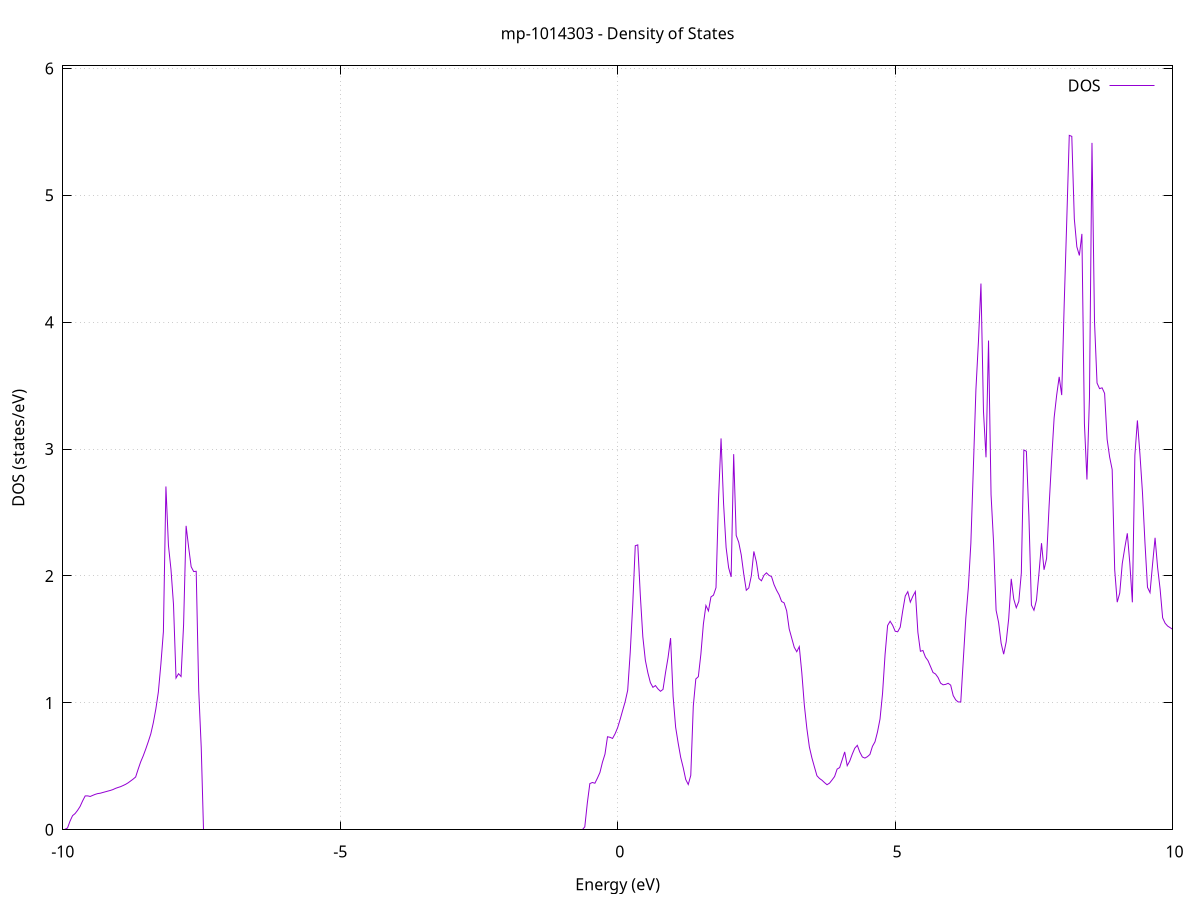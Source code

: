 set title 'mp-1014303 - Density of States'
set xlabel 'Energy (eV)'
set ylabel 'DOS (states/eV)'
set grid
set xrange [-10:10]
set yrange [0:6.020]
set xzeroaxis lt -1
set terminal png size 800,600
set output 'mp-1014303_dos_gnuplot.png'
plot '-' using 1:2 with lines title 'DOS'
-40.430500 0.000000
-40.385000 0.000000
-40.339500 0.000000
-40.294100 0.000000
-40.248600 0.000000
-40.203100 0.000000
-40.157600 0.000000
-40.112100 0.000000
-40.066700 0.000000
-40.021200 0.000000
-39.975700 0.000000
-39.930200 0.000000
-39.884800 0.000000
-39.839300 0.000000
-39.793800 0.000000
-39.748300 0.000000
-39.702800 0.000000
-39.657400 0.000000
-39.611900 0.000000
-39.566400 0.000000
-39.520900 0.000000
-39.475500 0.000000
-39.430000 0.000000
-39.384500 0.000000
-39.339000 0.000000
-39.293500 0.000000
-39.248100 0.000000
-39.202600 0.000000
-39.157100 0.000000
-39.111600 0.000000
-39.066200 0.000000
-39.020700 0.000000
-38.975200 0.000000
-38.929700 0.000000
-38.884200 0.000000
-38.838800 0.000000
-38.793300 0.000000
-38.747800 0.000000
-38.702300 0.000000
-38.656900 0.000000
-38.611400 0.000000
-38.565900 0.000000
-38.520400 0.000000
-38.474900 0.000000
-38.429500 0.000000
-38.384000 0.000000
-38.338500 0.000000
-38.293000 0.000000
-38.247600 0.000000
-38.202100 0.000000
-38.156600 0.000000
-38.111100 0.000000
-38.065600 0.000000
-38.020200 0.000000
-37.974700 0.000000
-37.929200 0.000000
-37.883700 0.000000
-37.838300 0.000000
-37.792800 0.000000
-37.747300 0.000000
-37.701800 0.000000
-37.656400 0.000000
-37.610900 0.000000
-37.565400 0.000000
-37.519900 0.000000
-37.474400 0.000000
-37.429000 0.000000
-37.383500 0.000000
-37.338000 0.000000
-37.292500 0.000000
-37.247100 0.000000
-37.201600 0.000000
-37.156100 0.000000
-37.110600 0.000000
-37.065100 0.000000
-37.019700 0.000000
-36.974200 0.000000
-36.928700 0.000000
-36.883200 0.000000
-36.837800 0.000000
-36.792300 0.000000
-36.746800 0.000000
-36.701300 0.000000
-36.655800 0.000000
-36.610400 0.000000
-36.564900 0.000000
-36.519400 0.000000
-36.473900 0.000000
-36.428500 0.000000
-36.383000 0.000000
-36.337500 0.000000
-36.292000 6.058200
-36.246500 19.103900
-36.201100 13.047900
-36.155600 13.701500
-36.110100 14.229700
-36.064600 20.672600
-36.019200 0.000000
-35.973700 0.000000
-35.928200 0.771300
-35.882700 3.940100
-35.837200 12.112000
-35.791800 35.604000
-35.746300 0.000000
-35.700800 0.000000
-35.655300 0.000000
-35.609900 8.548700
-35.564400 14.185200
-35.518900 0.000000
-35.473400 0.000000
-35.427900 15.882300
-35.382500 11.899300
-35.337000 0.000000
-35.291500 0.000000
-35.246000 0.000000
-35.200600 0.000000
-35.155100 0.000000
-35.109600 0.000000
-35.064100 0.000000
-35.018600 0.000000
-34.973200 0.000000
-34.927700 0.000000
-34.882200 0.000000
-34.836700 0.000000
-34.791300 0.000000
-34.745800 0.000000
-34.700300 0.000000
-34.654800 0.000000
-34.609300 0.000000
-34.563900 0.000000
-34.518400 0.000000
-34.472900 0.000000
-34.427400 0.000000
-34.382000 0.000000
-34.336500 0.000000
-34.291000 0.000000
-34.245500 0.000000
-34.200000 0.000000
-34.154600 0.000000
-34.109100 0.000000
-34.063600 0.000000
-34.018100 0.000000
-33.972700 0.000000
-33.927200 0.000000
-33.881700 0.000000
-33.836200 0.000000
-33.790700 0.000000
-33.745300 0.000000
-33.699800 0.000000
-33.654300 0.000000
-33.608800 0.000000
-33.563400 0.000000
-33.517900 0.000000
-33.472400 0.000000
-33.426900 0.000000
-33.381500 0.000000
-33.336000 0.000000
-33.290500 0.000000
-33.245000 0.000000
-33.199500 0.000000
-33.154100 0.000000
-33.108600 0.000000
-33.063100 0.000000
-33.017600 0.000000
-32.972200 0.000000
-32.926700 0.000000
-32.881200 0.000000
-32.835700 0.000000
-32.790200 0.000000
-32.744800 0.000000
-32.699300 0.000000
-32.653800 0.000000
-32.608300 0.000000
-32.562900 0.000000
-32.517400 0.000000
-32.471900 0.000000
-32.426400 0.000000
-32.380900 0.000000
-32.335500 0.000000
-32.290000 0.000000
-32.244500 0.000000
-32.199000 0.000000
-32.153600 0.000000
-32.108100 0.000000
-32.062600 0.000000
-32.017100 0.000000
-31.971600 0.000000
-31.926200 0.000000
-31.880700 0.000000
-31.835200 0.000000
-31.789700 0.000000
-31.744300 0.000000
-31.698800 0.000000
-31.653300 0.000000
-31.607800 0.000000
-31.562300 0.000000
-31.516900 0.000000
-31.471400 0.000000
-31.425900 0.000000
-31.380400 0.000000
-31.335000 0.000000
-31.289500 0.000000
-31.244000 0.000000
-31.198500 0.000000
-31.153000 0.000000
-31.107600 0.000000
-31.062100 0.000000
-31.016600 0.000000
-30.971100 0.000000
-30.925700 0.000000
-30.880200 0.000000
-30.834700 0.000000
-30.789200 0.000000
-30.743700 0.000000
-30.698300 0.000000
-30.652800 0.000000
-30.607300 0.000000
-30.561800 0.000000
-30.516400 0.000000
-30.470900 0.000000
-30.425400 0.000000
-30.379900 0.000000
-30.334400 0.000000
-30.289000 0.000000
-30.243500 0.000000
-30.198000 0.000000
-30.152500 0.000000
-30.107100 0.000000
-30.061600 0.000000
-30.016100 0.000000
-29.970600 0.000000
-29.925100 0.000000
-29.879700 0.000000
-29.834200 0.000000
-29.788700 0.000000
-29.743200 0.000000
-29.697800 0.000000
-29.652300 0.000000
-29.606800 0.000000
-29.561300 0.000000
-29.515800 0.000000
-29.470400 0.000000
-29.424900 0.000000
-29.379400 0.000000
-29.333900 0.000000
-29.288500 0.000000
-29.243000 0.000000
-29.197500 0.000000
-29.152000 0.000000
-29.106600 0.000000
-29.061100 0.000000
-29.015600 0.000000
-28.970100 0.000000
-28.924600 0.000000
-28.879200 0.000000
-28.833700 0.000000
-28.788200 0.000000
-28.742700 0.000000
-28.697300 0.000000
-28.651800 0.000000
-28.606300 0.000000
-28.560800 0.000000
-28.515300 0.000000
-28.469900 0.000000
-28.424400 0.000000
-28.378900 0.000000
-28.333400 0.000000
-28.288000 0.000000
-28.242500 0.000000
-28.197000 0.000000
-28.151500 0.000000
-28.106000 0.000000
-28.060600 0.000000
-28.015100 0.000000
-27.969600 0.000000
-27.924100 0.000000
-27.878700 0.000000
-27.833200 0.000000
-27.787700 0.000000
-27.742200 0.000000
-27.696700 0.000000
-27.651300 0.000000
-27.605800 0.000000
-27.560300 0.000000
-27.514800 0.000000
-27.469400 0.000000
-27.423900 0.000000
-27.378400 0.000000
-27.332900 0.000000
-27.287400 0.000000
-27.242000 0.000000
-27.196500 0.000000
-27.151000 0.000000
-27.105500 0.000000
-27.060100 0.000000
-27.014600 0.000000
-26.969100 0.000000
-26.923600 0.000000
-26.878100 0.000000
-26.832700 0.000000
-26.787200 0.000000
-26.741700 0.000000
-26.696200 0.000000
-26.650800 0.000000
-26.605300 0.000000
-26.559800 0.000000
-26.514300 0.000000
-26.468800 0.000000
-26.423400 0.000000
-26.377900 0.000000
-26.332400 0.000000
-26.286900 0.000000
-26.241500 0.000000
-26.196000 0.000000
-26.150500 0.000000
-26.105000 0.000000
-26.059500 0.000000
-26.014100 0.000000
-25.968600 0.000000
-25.923100 0.000000
-25.877600 0.000000
-25.832200 0.000000
-25.786700 0.000000
-25.741200 0.000000
-25.695700 0.000000
-25.650200 0.000000
-25.604800 0.000000
-25.559300 0.000000
-25.513800 0.000000
-25.468300 0.000000
-25.422900 0.000000
-25.377400 0.000000
-25.331900 0.000000
-25.286400 0.000000
-25.240900 0.000000
-25.195500 0.000000
-25.150000 0.000000
-25.104500 0.000000
-25.059000 0.000000
-25.013600 0.000000
-24.968100 0.000000
-24.922600 0.000000
-24.877100 0.000000
-24.831700 0.000000
-24.786200 0.000000
-24.740700 0.000000
-24.695200 0.000000
-24.649700 0.000000
-24.604300 0.000000
-24.558800 0.000000
-24.513300 0.000000
-24.467800 0.000000
-24.422400 0.000000
-24.376900 0.000000
-24.331400 0.000000
-24.285900 0.000000
-24.240400 0.000000
-24.195000 0.000000
-24.149500 0.000000
-24.104000 0.000000
-24.058500 0.000000
-24.013100 0.000000
-23.967600 0.000000
-23.922100 0.000000
-23.876600 0.000000
-23.831100 0.000000
-23.785700 0.000000
-23.740200 0.000000
-23.694700 0.000000
-23.649200 0.000000
-23.603800 0.000000
-23.558300 0.000000
-23.512800 0.000000
-23.467300 0.000000
-23.421800 0.000000
-23.376400 0.000000
-23.330900 0.000000
-23.285400 0.000000
-23.239900 0.000000
-23.194500 0.000000
-23.149000 0.000000
-23.103500 0.000000
-23.058000 0.000000
-23.012500 0.000000
-22.967100 0.000000
-22.921600 0.000000
-22.876100 0.000000
-22.830600 0.000000
-22.785200 0.000000
-22.739700 0.000000
-22.694200 0.000000
-22.648700 0.000000
-22.603200 0.000000
-22.557800 0.000000
-22.512300 0.000000
-22.466800 0.000000
-22.421300 0.000000
-22.375900 0.000000
-22.330400 0.000000
-22.284900 0.000000
-22.239400 0.000000
-22.193900 0.000000
-22.148500 0.000000
-22.103000 0.000000
-22.057500 0.000000
-22.012000 0.000000
-21.966600 0.000000
-21.921100 0.000000
-21.875600 0.000000
-21.830100 0.000000
-21.784600 0.000000
-21.739200 0.000000
-21.693700 0.000000
-21.648200 0.000000
-21.602700 0.000000
-21.557300 0.000000
-21.511800 0.000000
-21.466300 0.000000
-21.420800 0.000000
-21.375300 0.000000
-21.329900 0.000000
-21.284400 0.000000
-21.238900 0.000000
-21.193400 0.000000
-21.148000 0.000000
-21.102500 0.000000
-21.057000 0.000000
-21.011500 0.000000
-20.966000 0.000000
-20.920600 0.000000
-20.875100 0.000000
-20.829600 0.000000
-20.784100 0.000000
-20.738700 0.000000
-20.693200 0.000000
-20.647700 0.000000
-20.602200 0.000000
-20.556800 0.000000
-20.511300 0.000000
-20.465800 0.000000
-20.420300 0.000000
-20.374800 0.000000
-20.329400 0.000000
-20.283900 0.000000
-20.238400 0.000000
-20.192900 0.000000
-20.147500 0.000000
-20.102000 0.000000
-20.056500 0.000000
-20.011000 0.000000
-19.965500 0.000000
-19.920100 0.000000
-19.874600 0.000000
-19.829100 0.000000
-19.783600 0.000000
-19.738200 0.000000
-19.692700 0.000000
-19.647200 0.000000
-19.601700 0.000000
-19.556200 0.000000
-19.510800 0.000000
-19.465300 0.000000
-19.419800 0.000000
-19.374300 0.000000
-19.328900 0.000000
-19.283400 0.000000
-19.237900 0.000000
-19.192400 0.000000
-19.146900 0.000000
-19.101500 0.000000
-19.056000 0.000000
-19.010500 0.000000
-18.965000 0.000000
-18.919600 0.000000
-18.874100 0.000000
-18.828600 0.000000
-18.783100 0.000000
-18.737600 0.000000
-18.692200 0.000000
-18.646700 0.000000
-18.601200 0.000000
-18.555700 0.000000
-18.510300 0.000000
-18.464800 0.000000
-18.419300 0.000000
-18.373800 0.000000
-18.328300 0.000000
-18.282900 0.000000
-18.237400 0.000000
-18.191900 0.000000
-18.146400 0.000000
-18.101000 0.000000
-18.055500 0.000000
-18.010000 0.000000
-17.964500 0.000000
-17.919000 0.000000
-17.873600 0.000000
-17.828100 0.000000
-17.782600 0.000000
-17.737100 0.000000
-17.691700 0.000000
-17.646200 0.000000
-17.600700 0.000000
-17.555200 0.000000
-17.509700 0.000000
-17.464300 0.000000
-17.418800 0.000000
-17.373300 0.000000
-17.327800 0.000000
-17.282400 0.000000
-17.236900 0.000000
-17.191400 0.000000
-17.145900 0.000000
-17.100400 0.000000
-17.055000 0.000000
-17.009500 0.000000
-16.964000 0.000000
-16.918500 0.000000
-16.873100 0.000000
-16.827600 0.000000
-16.782100 0.000000
-16.736600 0.000000
-16.691100 0.000000
-16.645700 0.000000
-16.600200 0.000000
-16.554700 0.000000
-16.509200 0.000000
-16.463800 0.000000
-16.418300 0.000000
-16.372800 0.000000
-16.327300 0.000000
-16.281900 0.000000
-16.236400 0.000000
-16.190900 0.000000
-16.145400 0.000000
-16.099900 0.000000
-16.054500 0.000000
-16.009000 0.000000
-15.963500 0.000000
-15.918000 0.000000
-15.872600 0.000000
-15.827100 0.000000
-15.781600 0.000000
-15.736100 0.000000
-15.690600 0.000000
-15.645200 0.000000
-15.599700 0.000000
-15.554200 0.000000
-15.508700 0.000000
-15.463300 0.000000
-15.417800 0.000000
-15.372300 0.000000
-15.326800 0.000000
-15.281300 0.000000
-15.235900 0.000000
-15.190400 0.000000
-15.144900 0.000000
-15.099400 0.000000
-15.054000 0.000000
-15.008500 0.000000
-14.963000 0.000000
-14.917500 0.000000
-14.872000 0.000000
-14.826600 0.000000
-14.781100 0.000000
-14.735600 0.000000
-14.690100 0.000000
-14.644700 0.000000
-14.599200 0.000000
-14.553700 0.000000
-14.508200 0.000000
-14.462700 0.000000
-14.417300 0.000000
-14.371800 0.000000
-14.326300 0.000000
-14.280800 0.000000
-14.235400 0.000000
-14.189900 0.000000
-14.144400 0.000000
-14.098900 0.000000
-14.053400 0.000000
-14.008000 0.000000
-13.962500 0.000000
-13.917000 0.000000
-13.871500 0.000000
-13.826100 0.000000
-13.780600 0.000000
-13.735100 0.000000
-13.689600 0.000000
-13.644100 0.000000
-13.598700 0.000000
-13.553200 0.000000
-13.507700 0.000000
-13.462200 0.000000
-13.416800 0.000000
-13.371300 0.000000
-13.325800 0.000000
-13.280300 0.000000
-13.234800 0.000000
-13.189400 0.000000
-13.143900 0.000000
-13.098400 0.000000
-13.052900 0.000000
-13.007500 0.000000
-12.962000 0.000000
-12.916500 0.000000
-12.871000 0.000000
-12.825500 0.000000
-12.780100 0.000000
-12.734600 0.000000
-12.689100 0.000000
-12.643600 0.000000
-12.598200 0.000000
-12.552700 0.000000
-12.507200 0.000000
-12.461700 0.000000
-12.416200 0.000000
-12.370800 0.000000
-12.325300 0.000000
-12.279800 0.000000
-12.234300 0.000000
-12.188900 0.000000
-12.143400 0.000000
-12.097900 0.000000
-12.052400 0.000000
-12.007000 0.000000
-11.961500 0.000000
-11.916000 0.000000
-11.870500 0.000000
-11.825000 0.000000
-11.779600 0.000000
-11.734100 0.000000
-11.688600 0.000000
-11.643100 0.000000
-11.597700 0.000000
-11.552200 0.000000
-11.506700 0.000000
-11.461200 0.000000
-11.415700 0.000000
-11.370300 0.000000
-11.324800 0.000000
-11.279300 0.000000
-11.233800 0.000000
-11.188400 0.000000
-11.142900 0.000000
-11.097400 0.000000
-11.051900 0.000000
-11.006400 0.000000
-10.961000 0.000000
-10.915500 0.000000
-10.870000 0.000000
-10.824500 0.000000
-10.779100 0.000000
-10.733600 0.000000
-10.688100 0.000000
-10.642600 0.000000
-10.597100 0.000000
-10.551700 0.000000
-10.506200 0.000000
-10.460700 0.000000
-10.415200 0.000000
-10.369800 0.000000
-10.324300 0.000000
-10.278800 0.000000
-10.233300 0.000000
-10.187800 0.000000
-10.142400 0.000000
-10.096900 0.000000
-10.051400 0.000000
-10.005900 0.000000
-9.960500 0.000000
-9.915000 0.014100
-9.869500 0.068200
-9.824000 0.111200
-9.778500 0.127700
-9.733100 0.153400
-9.687600 0.184400
-9.642100 0.228200
-9.596600 0.266700
-9.551200 0.267200
-9.505700 0.262500
-9.460200 0.271200
-9.414700 0.279300
-9.369200 0.285300
-9.323800 0.288100
-9.278300 0.293900
-9.232800 0.299300
-9.187300 0.304900
-9.141900 0.310200
-9.096400 0.316800
-9.050900 0.326100
-9.005400 0.333200
-8.959900 0.339500
-8.914500 0.348400
-8.869000 0.357900
-8.823500 0.369800
-8.778000 0.384400
-8.732600 0.399100
-8.687100 0.415900
-8.641600 0.477500
-8.596100 0.535200
-8.550600 0.582300
-8.505200 0.635900
-8.459700 0.693600
-8.414200 0.755200
-8.368700 0.842900
-8.323300 0.951100
-8.277800 1.085300
-8.232300 1.304600
-8.186800 1.561200
-8.141300 2.705200
-8.095900 2.240600
-8.050400 2.052700
-8.004900 1.776700
-7.959400 1.195700
-7.914000 1.229800
-7.868500 1.208000
-7.823000 1.613700
-7.777500 2.395300
-7.732100 2.227000
-7.686600 2.073400
-7.641100 2.034900
-7.595600 2.037100
-7.550100 1.097200
-7.504700 0.647200
-7.459200 0.000000
-7.413700 0.000000
-7.368200 0.000000
-7.322800 0.000000
-7.277300 0.000000
-7.231800 0.000000
-7.186300 0.000000
-7.140800 0.000000
-7.095400 0.000000
-7.049900 0.000000
-7.004400 0.000000
-6.958900 0.000000
-6.913500 0.000000
-6.868000 0.000000
-6.822500 0.000000
-6.777000 0.000000
-6.731500 0.000000
-6.686100 0.000000
-6.640600 0.000000
-6.595100 0.000000
-6.549600 0.000000
-6.504200 0.000000
-6.458700 0.000000
-6.413200 0.000000
-6.367700 0.000000
-6.322200 0.000000
-6.276800 0.000000
-6.231300 0.000000
-6.185800 0.000000
-6.140300 0.000000
-6.094900 0.000000
-6.049400 0.000000
-6.003900 0.000000
-5.958400 0.000000
-5.912900 0.000000
-5.867500 0.000000
-5.822000 0.000000
-5.776500 0.000000
-5.731000 0.000000
-5.685600 0.000000
-5.640100 0.000000
-5.594600 0.000000
-5.549100 0.000000
-5.503600 0.000000
-5.458200 0.000000
-5.412700 0.000000
-5.367200 0.000000
-5.321700 0.000000
-5.276300 0.000000
-5.230800 0.000000
-5.185300 0.000000
-5.139800 0.000000
-5.094300 0.000000
-5.048900 0.000000
-5.003400 0.000000
-4.957900 0.000000
-4.912400 0.000000
-4.867000 0.000000
-4.821500 0.000000
-4.776000 0.000000
-4.730500 0.000000
-4.685000 0.000000
-4.639600 0.000000
-4.594100 0.000000
-4.548600 0.000000
-4.503100 0.000000
-4.457700 0.000000
-4.412200 0.000000
-4.366700 0.000000
-4.321200 0.000000
-4.275700 0.000000
-4.230300 0.000000
-4.184800 0.000000
-4.139300 0.000000
-4.093800 0.000000
-4.048400 0.000000
-4.002900 0.000000
-3.957400 0.000000
-3.911900 0.000000
-3.866400 0.000000
-3.821000 0.000000
-3.775500 0.000000
-3.730000 0.000000
-3.684500 0.000000
-3.639100 0.000000
-3.593600 0.000000
-3.548100 0.000000
-3.502600 0.000000
-3.457200 0.000000
-3.411700 0.000000
-3.366200 0.000000
-3.320700 0.000000
-3.275200 0.000000
-3.229800 0.000000
-3.184300 0.000000
-3.138800 0.000000
-3.093300 0.000000
-3.047900 0.000000
-3.002400 0.000000
-2.956900 0.000000
-2.911400 0.000000
-2.865900 0.000000
-2.820500 0.000000
-2.775000 0.000000
-2.729500 0.000000
-2.684000 0.000000
-2.638600 0.000000
-2.593100 0.000000
-2.547600 0.000000
-2.502100 0.000000
-2.456600 0.000000
-2.411200 0.000000
-2.365700 0.000000
-2.320200 0.000000
-2.274700 0.000000
-2.229300 0.000000
-2.183800 0.000000
-2.138300 0.000000
-2.092800 0.000000
-2.047300 0.000000
-2.001900 0.000000
-1.956400 0.000000
-1.910900 0.000000
-1.865400 0.000000
-1.820000 0.000000
-1.774500 0.000000
-1.729000 0.000000
-1.683500 0.000000
-1.638000 0.000000
-1.592600 0.000000
-1.547100 0.000000
-1.501600 0.000000
-1.456100 0.000000
-1.410700 0.000000
-1.365200 0.000000
-1.319700 0.000000
-1.274200 0.000000
-1.228700 0.000000
-1.183300 0.000000
-1.137800 0.000000
-1.092300 0.000000
-1.046800 0.000000
-1.001400 0.000000
-0.955900 0.000000
-0.910400 0.000000
-0.864900 0.000000
-0.819400 0.000000
-0.774000 0.000000
-0.728500 0.000000
-0.683000 0.000000
-0.637500 0.000000
-0.592100 0.022900
-0.546600 0.210800
-0.501100 0.363800
-0.455600 0.372700
-0.410100 0.366900
-0.364700 0.406800
-0.319200 0.451300
-0.273700 0.532200
-0.228200 0.596100
-0.182800 0.733100
-0.137300 0.728600
-0.091800 0.719800
-0.046300 0.756300
-0.000800 0.803900
0.044600 0.869000
0.090100 0.940200
0.135600 1.009700
0.181100 1.099500
0.226500 1.395200
0.272000 1.775200
0.317500 2.238400
0.363000 2.245200
0.408500 1.849000
0.453900 1.521300
0.499400 1.335500
0.544900 1.236700
0.590400 1.159200
0.635800 1.122500
0.681300 1.136500
0.726800 1.110100
0.772300 1.091400
0.817700 1.106400
0.863200 1.239300
0.908700 1.357400
0.954200 1.510600
0.999700 1.050800
1.045100 0.808800
1.090600 0.683600
1.136100 0.570900
1.181600 0.490100
1.227000 0.396400
1.272500 0.356700
1.318000 0.428500
1.363500 0.975300
1.409000 1.188600
1.454400 1.206600
1.499900 1.383000
1.545400 1.621900
1.590900 1.767500
1.636300 1.724700
1.681800 1.835100
1.727300 1.848900
1.772800 1.908000
1.818300 2.608500
1.863700 3.084200
1.909200 2.570000
1.954700 2.225100
2.000200 2.065600
2.045600 1.992400
2.091100 2.960300
2.136600 2.319700
2.182100 2.265600
2.227600 2.166200
2.273000 2.014500
2.318500 1.887500
2.364000 1.906000
2.409500 2.001600
2.454900 2.193700
2.500400 2.110900
2.545900 1.980200
2.591400 1.962200
2.636900 2.005500
2.682300 2.024900
2.727800 2.004800
2.773300 1.995500
2.818800 1.931900
2.864200 1.887700
2.909700 1.851600
2.955200 1.799300
3.000700 1.787900
3.046200 1.725300
3.091600 1.583100
3.137100 1.510800
3.182600 1.438000
3.228100 1.403100
3.273500 1.443300
3.319000 1.237800
3.364500 0.983400
3.410000 0.799000
3.455500 0.652600
3.500900 0.566600
3.546400 0.495300
3.591900 0.425700
3.637400 0.404500
3.682800 0.390500
3.728300 0.371600
3.773800 0.355000
3.819300 0.367700
3.864800 0.392900
3.910200 0.419700
3.955700 0.478200
4.001200 0.490200
4.046700 0.551100
4.092100 0.613700
4.137600 0.505200
4.183100 0.541700
4.228600 0.595900
4.274100 0.642900
4.319500 0.665400
4.365000 0.611800
4.410500 0.573700
4.456000 0.565000
4.501400 0.576000
4.546900 0.593800
4.592400 0.657600
4.637900 0.693100
4.683300 0.771100
4.728800 0.872900
4.774300 1.074600
4.819800 1.381500
4.865300 1.609500
4.910700 1.643500
4.956200 1.611600
5.001700 1.564800
5.047200 1.560300
5.092600 1.596300
5.138100 1.725900
5.183600 1.842200
5.229100 1.876300
5.274600 1.794000
5.320000 1.839900
5.365500 1.877300
5.411000 1.556800
5.456500 1.406700
5.501900 1.412800
5.547400 1.360600
5.592900 1.333300
5.638400 1.287000
5.683900 1.239600
5.729300 1.227500
5.774800 1.199800
5.820300 1.155600
5.865800 1.142400
5.911200 1.145800
5.956700 1.154300
6.002200 1.139900
6.047700 1.057400
6.093200 1.023200
6.138600 1.007000
6.184100 1.007300
6.229600 1.339800
6.275100 1.668100
6.320500 1.908500
6.366000 2.257600
6.411500 2.859800
6.457000 3.467900
6.502500 3.847800
6.547900 4.304500
6.593400 3.296100
6.638900 2.935100
6.684400 3.855300
6.729800 2.641500
6.775300 2.264400
6.820800 1.730100
6.866300 1.632600
6.911800 1.469300
6.957200 1.383700
7.002700 1.480700
7.048200 1.665600
7.093700 1.977700
7.139100 1.818100
7.184600 1.749900
7.230100 1.799800
7.275600 2.023300
7.321100 2.992900
7.366500 2.983100
7.412000 2.471300
7.457500 1.770900
7.503000 1.729800
7.548400 1.810000
7.593900 2.023500
7.639400 2.258600
7.684900 2.048900
7.730400 2.137100
7.775800 2.550800
7.821300 2.913800
7.866800 3.247400
7.912300 3.424900
7.957700 3.569400
8.003200 3.425500
8.048700 4.148900
8.094200 4.799500
8.139700 5.472500
8.185100 5.464600
8.230600 4.813700
8.276100 4.594300
8.321600 4.526000
8.367000 4.696000
8.412500 3.201400
8.458000 2.760200
8.503500 3.405600
8.549000 5.413400
8.594400 4.004900
8.639900 3.520800
8.685400 3.476500
8.730900 3.482800
8.776300 3.439300
8.821800 3.077100
8.867300 2.937000
8.912800 2.838600
8.958200 2.049500
9.003700 1.793600
9.049200 1.865100
9.094700 2.097800
9.140200 2.221700
9.185600 2.336400
9.231100 2.100000
9.276600 1.792400
9.322100 2.951800
9.367500 3.225900
9.413000 2.960900
9.458500 2.659800
9.504000 2.260100
9.549500 1.910500
9.594900 1.868800
9.640400 2.091800
9.685900 2.300900
9.731400 2.068000
9.776800 1.896800
9.822300 1.670100
9.867800 1.627100
9.913300 1.605100
9.958800 1.592300
10.004200 1.579400
10.049700 1.572500
10.095200 1.547400
10.140700 1.523100
10.186100 1.502300
10.231600 1.511100
10.277100 1.538800
10.322600 1.561300
10.368100 1.599400
10.413500 1.691400
10.459000 1.582400
10.504500 1.519400
10.550000 1.448700
10.595400 1.364500
10.640900 1.240000
10.686400 1.133200
10.731900 0.997000
10.777400 0.943300
10.822800 0.950900
10.868300 0.965600
10.913800 0.922000
10.959300 0.877300
11.004700 0.900400
11.050200 0.944700
11.095700 1.044400
11.141200 1.241700
11.186700 1.622400
11.232100 1.341700
11.277600 1.271000
11.323100 1.309400
11.368600 1.352000
11.414000 1.278100
11.459500 1.147600
11.505000 1.070700
11.550500 0.797600
11.596000 0.717200
11.641400 0.623700
11.686900 0.574200
11.732400 0.583800
11.777900 0.599300
11.823300 0.637000
11.868800 0.609700
11.914300 0.592300
11.959800 0.607600
12.005300 0.647800
12.050700 0.585300
12.096200 0.589400
12.141700 0.405000
12.187200 0.376400
12.232600 0.380500
12.278100 0.399200
12.323600 0.429100
12.369100 0.450900
12.414600 0.454000
12.460000 0.461400
12.505500 0.460300
12.551000 0.469300
12.596500 0.475300
12.641900 0.480900
12.687400 0.488300
12.732900 0.497200
12.778400 0.507800
12.823900 0.520700
12.869300 0.545700
12.914800 0.563300
12.960300 0.578300
13.005800 0.747800
13.051200 0.640900
13.096700 0.613500
13.142200 0.637900
13.187700 0.625900
13.233100 0.605200
13.278600 0.598100
13.324100 0.584900
13.369600 0.566700
13.415100 0.570200
13.460500 0.572800
13.506000 0.549900
13.551500 0.535400
13.597000 0.522100
13.642400 0.511900
13.687900 0.358100
13.733400 0.265400
13.778900 0.188100
13.824400 0.102100
13.869800 0.100800
13.915300 0.100600
13.960800 0.100300
14.006300 0.100200
14.051700 0.100200
14.097200 0.107100
14.142700 0.114700
14.188200 0.122800
14.233700 0.135800
14.279100 0.110800
14.324600 0.106300
14.370100 0.112100
14.415600 0.119400
14.461000 0.136800
14.506500 0.152200
14.552000 0.178900
14.597500 0.234200
14.643000 0.253800
14.688400 0.270800
14.733900 0.294900
14.779400 0.311100
14.824900 0.319900
14.870300 0.328400
14.915800 0.330400
14.961300 0.346900
15.006800 0.372300
15.052300 0.476000
15.097700 0.748900
15.143200 0.941900
15.188700 1.135500
15.234200 0.926400
15.279600 0.823600
15.325100 0.754400
15.370600 0.701600
15.416100 0.659600
15.461600 0.609200
15.507000 0.580000
15.552500 0.566200
15.598000 0.543100
15.643500 0.518700
15.688900 0.497800
15.734400 0.482500
15.779900 0.473300
15.825400 0.469600
15.870900 0.466800
15.916300 0.464100
15.961800 0.465600
16.007300 0.468600
16.052800 0.488400
16.098200 0.453200
16.143700 0.437600
16.189200 0.425200
16.234700 0.417900
16.280200 0.464300
16.325600 0.492700
16.371100 0.470100
16.416600 0.464300
16.462100 0.474100
16.507500 0.490100
16.553000 0.526500
16.598500 0.527100
16.644000 0.515800
16.689500 0.509200
16.734900 0.492800
16.780400 0.496500
16.825900 0.472300
16.871400 0.431700
16.916800 0.373100
16.962300 0.374400
17.007800 0.348500
17.053300 0.361100
17.098800 0.368000
17.144200 0.373100
17.189700 0.378400
17.235200 0.400000
17.280700 0.584800
17.326100 0.533100
17.371600 0.561400
17.417100 0.587500
17.462600 0.616000
17.508000 0.637500
17.553500 0.652900
17.599000 0.644900
17.644500 0.633800
17.690000 0.641000
17.735400 0.650200
17.780900 0.655900
17.826400 0.669700
17.871900 0.696000
17.917300 0.700500
17.962800 0.679100
18.008300 0.634300
18.053800 0.661700
18.099300 0.692400
18.144700 0.507800
18.190200 0.436300
18.235700 0.391400
18.281200 0.355900
18.326600 0.354100
18.372100 0.323700
18.417600 0.387000
18.463100 0.657900
18.508600 0.737300
18.554000 0.707900
18.599500 0.666300
18.645000 0.677200
18.690500 0.671100
18.735900 0.638000
18.781400 0.617400
18.826900 0.607200
18.872400 0.585300
18.917900 0.556000
18.963300 0.535300
19.008800 0.531100
19.054300 0.539600
19.099800 0.555700
19.145200 0.568700
19.190700 0.577000
19.236200 0.589600
19.281700 0.603000
19.327200 0.591100
19.372600 0.605900
19.418100 0.628600
19.463600 0.662400
19.509100 0.798000
19.554500 0.933200
19.600000 1.033400
19.645500 0.893600
19.691000 0.920700
19.736500 0.964800
19.781900 1.124200
19.827400 1.378300
19.872900 1.298100
19.918400 1.199300
19.963800 1.098700
20.009300 1.205000
20.054800 1.291300
20.100300 1.300100
20.145800 1.160600
20.191200 1.125300
20.236700 1.086300
20.282200 0.988200
20.327700 0.935000
20.373100 0.897400
20.418600 0.753900
20.464100 0.740900
20.509600 0.814800
20.555100 0.805900
20.600500 0.838800
20.646000 0.993100
20.691500 2.038600
20.737000 1.914000
20.782400 1.732500
20.827900 1.491300
20.873400 1.174600
20.918900 1.026600
20.964400 0.939400
21.009800 0.938200
21.055300 0.930400
21.100800 0.855000
21.146300 0.774400
21.191700 0.754400
21.237200 0.857100
21.282700 0.946000
21.328200 0.905400
21.373700 0.682100
21.419100 0.595100
21.464600 0.508800
21.510100 0.522100
21.555600 0.546700
21.601000 0.580400
21.646500 0.600100
21.692000 0.626500
21.737500 0.693900
21.782900 0.697700
21.828400 0.726400
21.873900 0.744100
21.919400 0.884200
21.964900 1.125500
22.010300 1.366300
22.055800 1.662600
22.101300 1.966900
22.146800 1.913600
22.192200 1.909300
22.237700 1.895400
22.283200 1.999700
22.328700 2.183600
22.374200 1.784100
22.419600 1.797400
22.465100 1.895100
22.510600 1.722100
22.556100 1.560000
22.601500 1.545900
22.647000 1.490900
22.692500 1.442800
22.738000 1.417300
22.783500 1.391700
22.828900 1.356400
22.874400 1.313300
22.919900 1.262500
22.965400 1.268900
23.010800 1.214700
23.056300 1.138300
23.101800 1.146300
23.147300 1.079400
23.192800 1.076200
23.238200 1.075600
23.283700 1.080200
23.329200 1.067000
23.374700 1.050000
23.420100 1.023200
23.465600 1.025700
23.511100 0.974100
23.556600 0.921200
23.602100 0.851200
23.647500 0.810200
23.693000 0.775400
23.738500 0.763700
23.784000 0.751400
23.829400 0.740000
23.874900 0.736800
23.920400 0.739200
23.965900 0.746300
24.011400 0.731300
24.056800 0.735200
24.102300 0.732200
24.147800 0.735200
24.193300 0.740400
24.238700 0.756200
24.284200 0.767700
24.329700 0.774900
24.375200 0.762300
24.420700 0.776700
24.466100 0.788800
24.511600 0.816500
24.557100 0.871300
24.602600 0.914800
24.648000 0.956800
24.693500 1.023400
24.739000 0.938700
24.784500 0.818800
24.830000 0.761400
24.875400 0.749100
24.920900 0.720700
24.966400 0.710800
25.011900 0.690000
25.057300 0.679400
25.102800 0.672200
25.148300 0.671800
25.193800 0.660300
25.239300 0.656300
25.284700 0.653000
25.330200 0.634000
25.375700 0.623500
25.421200 0.617100
25.466600 0.617800
25.512100 0.614400
25.557600 0.608800
25.603100 0.621400
25.648600 0.644300
25.694000 0.676400
25.739500 0.701100
25.785000 0.728300
25.830500 0.759800
25.875900 0.807700
25.921400 0.853500
25.966900 0.913000
26.012400 0.957300
26.057800 1.093000
26.103300 1.088500
26.148800 1.146200
26.194300 1.118200
26.239800 1.023000
26.285200 0.919500
26.330700 0.864200
26.376200 0.794700
26.421700 0.770400
26.467100 0.764300
26.512600 0.841700
26.558100 0.911100
26.603600 0.962800
26.649100 1.008700
26.694500 1.068900
26.740000 1.087500
26.785500 1.118100
26.831000 1.150500
26.876400 1.187500
26.921900 1.154200
26.967400 1.192300
27.012900 1.149500
27.058400 1.090400
27.103800 0.984000
27.149300 0.879900
27.194800 0.839900
27.240300 0.934400
27.285700 1.299000
27.331200 1.514300
27.376700 1.548100
27.422200 1.446000
27.467700 1.451100
27.513100 1.537200
27.558600 1.521700
27.604100 1.441500
27.649600 1.244800
27.695000 1.047400
27.740500 1.096200
27.786000 0.780400
27.831500 0.734300
27.877000 0.693500
27.922400 0.660600
27.967900 0.632400
28.013400 0.611400
28.058900 0.603100
28.104300 0.623500
28.149800 0.646600
28.195300 0.682800
28.240800 0.700500
28.286300 0.680500
28.331700 0.808900
28.377200 0.823200
28.422700 0.860300
28.468200 0.890200
28.513600 0.952000
28.559100 1.056800
28.604600 1.222500
28.650100 1.148200
28.695600 1.154400
28.741000 1.248900
28.786500 1.218200
28.832000 1.106400
28.877500 0.921800
28.922900 0.903100
28.968400 0.884000
29.013900 0.787300
29.059400 0.625400
29.104900 0.577200
29.150300 0.577800
29.195800 0.610200
29.241300 0.614900
29.286800 0.620300
29.332200 0.575600
29.377700 0.559200
29.423200 0.581100
29.468700 0.561200
29.514200 0.563100
29.559600 0.562000
29.605100 0.539700
29.650600 0.518500
29.696100 0.512300
29.741500 0.579200
29.787000 0.542200
29.832500 0.522800
29.878000 0.534900
29.923500 0.531700
29.968900 0.543900
30.014400 0.542300
30.059900 0.540600
30.105400 0.564000
30.150800 0.558800
30.196300 0.523000
30.241800 0.473100
30.287300 0.442200
30.332700 0.428600
30.378200 0.422700
30.423700 0.444600
30.469200 0.443400
30.514700 0.456400
30.560100 0.480800
30.605600 0.526600
30.651100 0.571400
30.696600 0.594900
30.742000 0.614600
30.787500 0.641400
30.833000 0.643700
30.878500 0.653900
30.924000 0.667600
30.969400 0.682900
31.014900 0.710800
31.060400 0.752700
31.105900 0.795900
31.151300 0.856300
31.196800 0.918700
31.242300 1.054700
31.287800 1.114000
31.333300 1.127400
31.378700 1.089300
31.424200 1.082500
31.469700 1.081300
31.515200 1.107200
31.560600 1.011100
31.606100 0.947300
31.651600 0.903800
31.697100 0.872300
31.742600 0.839100
31.788000 0.814700
31.833500 0.807600
31.879000 0.829300
31.924500 0.808900
31.969900 0.799600
32.015400 0.784300
32.060900 0.771600
32.106400 0.786300
32.151900 0.806100
32.197300 0.765200
32.242800 0.724300
32.288300 0.722700
32.333800 0.718900
32.379200 0.707800
32.424700 0.734100
32.470200 0.702900
32.515700 0.728600
32.561200 0.793400
32.606600 0.839700
32.652100 0.851900
32.697600 0.855400
32.743100 0.861200
32.788500 0.857800
32.834000 0.857600
32.879500 0.865700
32.925000 0.873600
32.970500 0.857000
33.015900 0.855700
33.061400 0.892400
33.106900 0.937600
33.152400 0.982300
33.197800 1.016700
33.243300 1.040600
33.288800 1.000600
33.334300 0.885600
33.379800 0.802800
33.425200 0.776500
33.470700 0.804200
33.516200 0.817800
33.561700 0.811600
33.607100 0.810100
33.652600 0.814300
33.698100 0.831900
33.743600 0.852700
33.789100 0.877700
33.834500 0.902400
33.880000 0.900500
33.925500 0.897800
33.971000 0.890800
34.016400 0.908200
34.061900 0.932400
34.107400 0.902500
34.152900 0.937000
34.198400 0.988100
34.243800 0.973200
34.289300 0.978200
34.334800 0.970800
34.380300 0.970000
34.425700 1.005600
34.471200 1.063800
34.516700 1.016400
34.562200 0.964400
34.607600 0.947700
34.653100 0.951800
34.698600 0.982400
34.744100 1.014100
34.789600 1.020700
34.835000 1.022400
34.880500 1.016600
34.926000 1.019300
34.971500 1.076900
35.016900 1.117600
35.062400 1.150100
35.107900 1.155200
35.153400 1.230500
35.198900 1.253700
35.244300 1.292900
35.289800 1.245100
35.335300 1.210900
35.380800 1.221300
35.426200 1.251200
35.471700 1.153400
35.517200 1.125800
35.562700 1.133700
35.608200 1.173500
35.653600 1.208900
35.699100 1.216100
35.744600 1.184800
35.790100 1.187700
35.835500 1.194900
35.881000 1.177700
35.926500 1.145000
35.972000 1.118000
36.017500 1.123100
36.062900 1.174800
36.108400 1.248600
36.153900 1.325300
36.199400 1.239100
36.244800 1.200600
36.290300 1.175000
36.335800 1.126100
36.381300 1.084800
36.426800 1.070200
36.472200 1.045300
36.517700 1.037600
36.563200 1.032100
36.608700 1.023100
36.654100 1.015400
36.699600 1.009300
36.745100 0.996300
36.790600 0.973300
36.836100 0.960200
36.881500 1.026400
36.927000 0.962600
36.972500 0.958000
37.018000 0.957200
37.063400 0.947300
37.108900 0.946800
37.154400 0.957600
37.199900 0.962000
37.245400 0.961900
37.290800 0.975500
37.336300 0.996000
37.381800 1.028100
37.427300 1.050500
37.472700 1.123300
37.518200 1.105400
37.563700 1.088100
37.609200 1.096700
37.654700 1.116800
37.700100 1.160400
37.745600 1.166100
37.791100 1.151800
37.836600 1.158700
37.882000 1.248000
37.927500 1.231600
37.973000 1.235100
38.018500 1.296100
38.064000 1.382000
38.109400 1.432900
38.154900 1.552300
38.200400 1.421600
38.245900 1.339700
38.291300 1.295200
38.336800 1.234800
38.382300 1.227100
38.427800 1.244100
38.473300 1.242000
38.518700 1.300200
38.564200 1.321900
38.609700 1.345600
38.655200 1.324700
38.700600 1.340100
38.746100 1.368200
38.791600 1.399800
38.837100 1.433900
38.882500 1.448800
38.928000 1.495500
38.973500 1.575400
39.019000 1.675900
39.064500 1.743300
39.109900 1.835400
39.155400 1.893400
39.200900 1.994700
39.246400 2.041400
39.291800 1.928000
39.337300 1.882100
39.382800 1.884000
39.428300 1.890600
39.473800 1.884400
39.519200 1.931800
39.564700 2.146900
39.610200 2.530900
39.655700 2.381000
39.701100 2.353600
39.746600 2.503300
39.792100 2.469100
39.837600 2.677300
39.883100 3.012200
39.928500 3.269800
39.974000 3.159800
40.019500 3.216000
40.065000 2.935300
40.110400 2.766700
40.155900 2.727600
40.201400 2.672100
40.246900 2.530800
40.292400 2.196000
40.337800 2.387400
40.383300 2.387600
40.428800 1.885800
40.474300 2.176800
40.519700 1.992300
40.565200 1.904700
40.610700 1.823700
40.656200 1.945300
40.701700 2.120000
40.747100 2.047400
40.792600 2.004100
40.838100 2.109300
40.883600 2.056800
40.929000 1.869200
40.974500 1.740600
41.020000 1.695200
41.065500 1.701800
41.111000 1.747200
41.156400 1.567000
41.201900 1.521300
41.247400 1.544600
41.292900 1.431000
41.338300 1.346200
41.383800 1.363200
41.429300 1.358800
41.474800 1.366400
41.520300 1.308700
41.565700 1.309700
41.611200 1.237100
41.656700 1.183200
41.702200 1.094400
41.747600 1.134400
41.793100 1.205000
41.838600 1.201200
41.884100 1.208700
41.929600 1.205000
41.975000 1.133400
42.020500 1.030400
42.066000 1.056500
42.111500 1.093000
42.156900 1.130600
42.202400 1.265100
42.247900 1.280700
42.293400 1.271800
42.338900 1.228500
42.384300 1.241400
42.429800 1.298700
42.475300 1.334200
42.520800 1.346600
42.566200 1.321400
42.611700 1.307800
42.657200 1.309500
42.702700 1.287800
42.748200 1.260800
42.793600 1.275200
42.839100 1.316200
42.884600 1.364000
42.930100 1.315300
42.975500 1.322800
43.021000 1.512600
43.066500 1.463400
43.112000 1.426000
43.157400 1.424900
43.202900 1.435800
43.248400 1.282400
43.293900 1.253700
43.339400 1.318400
43.384800 1.546600
43.430300 1.615900
43.475800 1.536800
43.521300 1.428800
43.566700 1.414900
43.612200 1.343100
43.657700 1.311000
43.703200 1.303800
43.748700 1.292400
43.794100 1.275900
43.839600 1.209200
43.885100 1.113700
43.930600 1.108600
43.976000 1.003700
44.021500 0.936400
44.067000 0.899300
44.112500 0.876100
44.158000 0.829200
44.203400 0.815500
44.248900 0.814100
44.294400 0.829200
44.339900 0.885800
44.385300 0.965700
44.430800 1.042600
44.476300 0.987700
44.521800 0.836900
44.567300 0.784700
44.612700 0.741400
44.658200 0.691600
44.703700 0.646500
44.749200 0.574900
44.794600 0.505000
44.840100 0.457100
44.885600 0.437500
44.931100 0.415400
44.976600 0.387800
45.022000 0.365500
45.067500 0.351600
45.113000 0.338900
45.158500 0.323700
45.203900 0.321900
45.249400 0.301300
45.294900 0.251200
45.340400 0.205900
45.385900 0.156100
45.431300 0.131800
45.476800 0.118000
45.522300 0.109000
45.567800 0.092200
45.613200 0.086800
45.658700 0.085100
45.704200 0.081400
45.749700 0.077800
45.795200 0.082800
45.840600 0.076600
45.886100 0.070700
45.931600 0.065100
45.977100 0.091800
46.022500 0.060400
46.068000 0.034800
46.113500 0.032100
46.159000 0.030300
46.204500 0.028300
46.249900 0.026300
46.295400 0.075700
46.340900 0.000000
46.386400 0.000000
46.431800 0.000000
46.477300 0.000000
46.522800 0.000000
46.568300 0.000000
46.613800 0.000000
46.659200 0.000000
46.704700 0.000000
46.750200 0.000000
46.795700 0.000000
46.841100 0.000000
46.886600 0.000000
46.932100 0.000000
46.977600 0.000000
47.023100 0.000000
47.068500 0.000000
47.114000 0.000000
47.159500 0.000000
47.205000 0.000000
47.250400 0.000000
47.295900 0.000000
47.341400 0.000000
47.386900 0.000000
47.432300 0.000000
47.477800 0.000000
47.523300 0.000000
47.568800 0.000000
47.614300 0.000000
47.659700 0.000000
47.705200 0.000000
47.750700 0.000000
47.796200 0.000000
47.841600 0.000000
47.887100 0.000000
47.932600 0.000000
47.978100 0.000000
48.023600 0.000000
48.069000 0.000000
48.114500 0.000000
48.160000 0.000000
48.205500 0.000000
48.250900 0.000000
48.296400 0.000000
48.341900 0.000000
48.387400 0.000000
48.432900 0.000000
48.478300 0.000000
48.523800 0.000000
48.569300 0.000000
48.614800 0.000000
48.660200 0.000000
48.705700 0.000000
48.751200 0.000000
48.796700 0.000000
48.842200 0.000000
48.887600 0.000000
48.933100 0.000000
48.978600 0.000000
49.024100 0.000000
49.069500 0.000000
49.115000 0.000000
49.160500 0.000000
49.206000 0.000000
49.251500 0.000000
49.296900 0.000000
49.342400 0.000000
49.387900 0.000000
49.433400 0.000000
49.478800 0.000000
49.524300 0.000000
49.569800 0.000000
49.615300 0.000000
49.660800 0.000000
49.706200 0.000000
49.751700 0.000000
49.797200 0.000000
49.842700 0.000000
49.888100 0.000000
49.933600 0.000000
49.979100 0.000000
50.024600 0.000000
50.070100 0.000000
50.115500 0.000000
50.161000 0.000000
50.206500 0.000000
50.252000 0.000000
50.297400 0.000000
50.342900 0.000000
50.388400 0.000000
50.433900 0.000000
50.479400 0.000000
50.524800 0.000000
e
